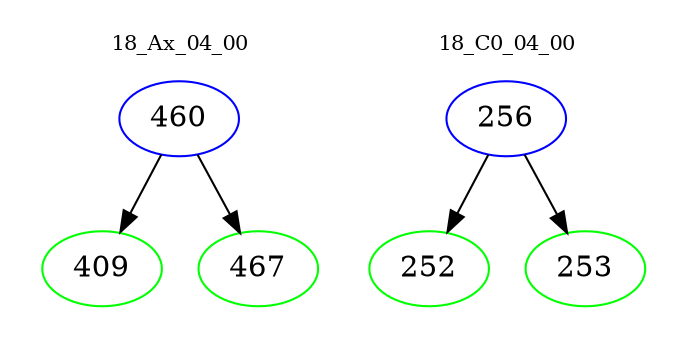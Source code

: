 digraph{
subgraph cluster_0 {
color = white
label = "18_Ax_04_00";
fontsize=10;
T0_460 [label="460", color="blue"]
T0_460 -> T0_409 [color="black"]
T0_409 [label="409", color="green"]
T0_460 -> T0_467 [color="black"]
T0_467 [label="467", color="green"]
}
subgraph cluster_1 {
color = white
label = "18_C0_04_00";
fontsize=10;
T1_256 [label="256", color="blue"]
T1_256 -> T1_252 [color="black"]
T1_252 [label="252", color="green"]
T1_256 -> T1_253 [color="black"]
T1_253 [label="253", color="green"]
}
}
